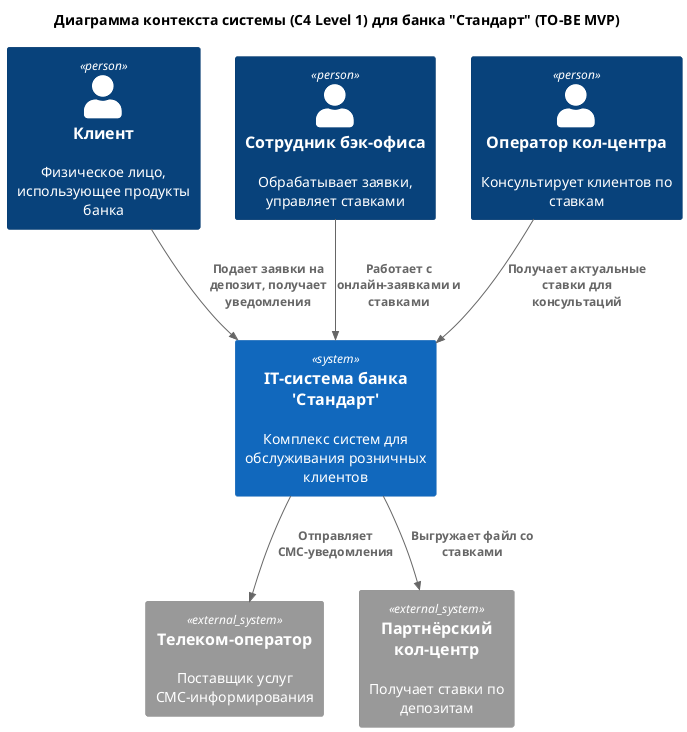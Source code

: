 @startuml
!include <C4/C4_Context>

title Диаграмма контекста системы (C4 Level 1) для банка "Стандарт" (TO-BE MVP)

Person(client, "Клиент", "Физическое лицо, использующее продукты банка")
Person(back_office, "Сотрудник бэк-офиса", "Обрабатывает заявки, управляет ставками")
Person(call_center, "Оператор кол-центра", "Консультирует клиентов по ставкам")

System(bank_system, "IT-система банка 'Стандарт'", "Комплекс систем для обслуживания розничных клиентов")

System_Ext(telecom, "Телеком-оператор", "Поставщик услуг СМС-информирования")
System_Ext(partner_cc, "Партнёрский кол-центр", "Получает ставки по депозитам")

Rel(client, bank_system, "Подает заявки на депозит, получает уведомления")
Rel(back_office, bank_system, "Работает с онлайн-заявками и ставками")
Rel(call_center, bank_system, "Получает актуальные ставки для консультаций")

Rel(bank_system, telecom, "Отправляет СМС-уведомления")
Rel(bank_system, partner_cc, "Выгружает файл со ставками")

@enduml